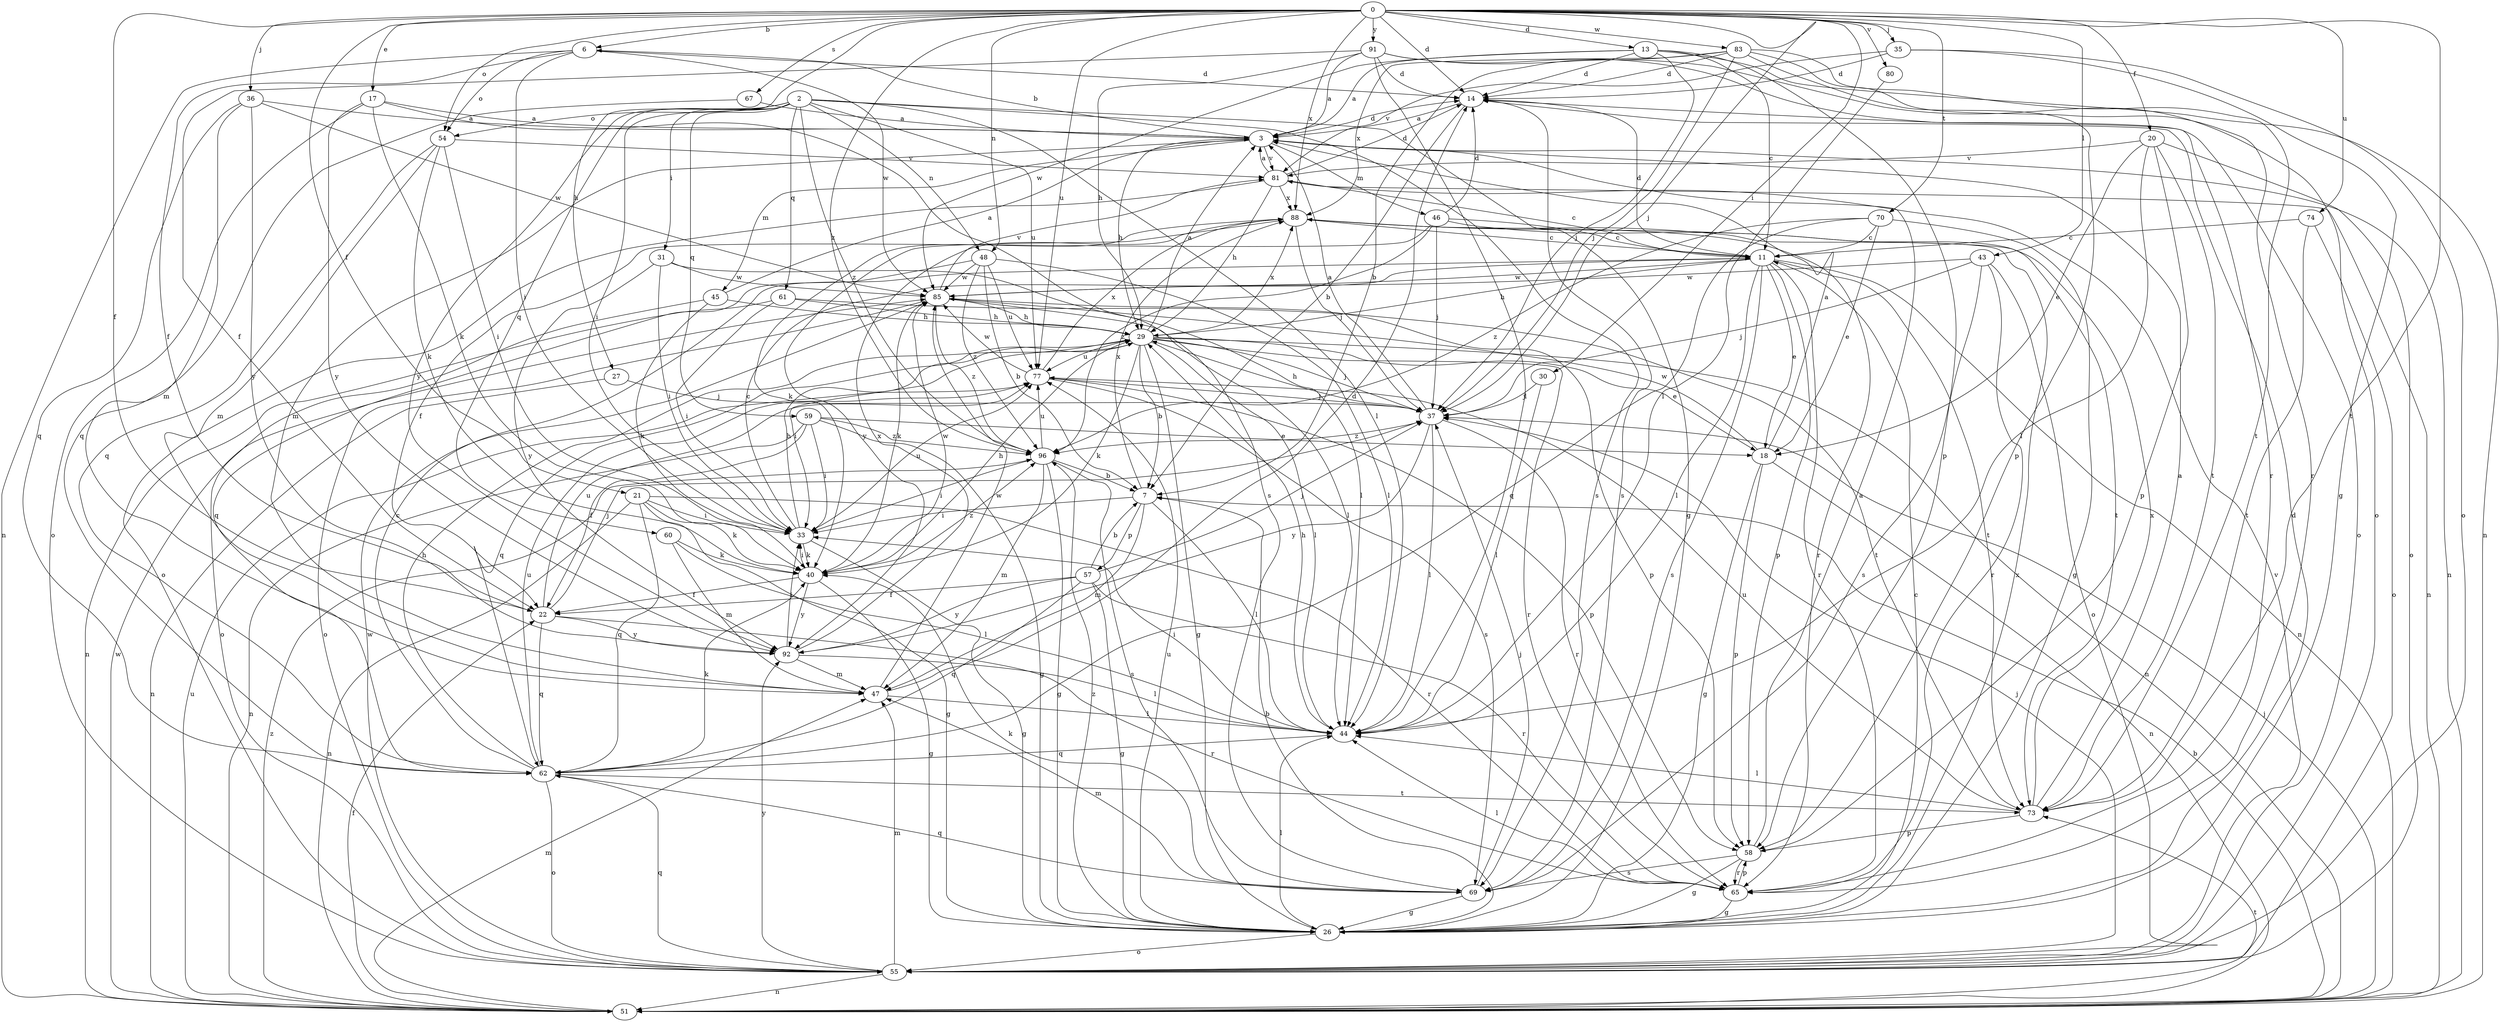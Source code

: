 strict digraph  {
0;
2;
3;
6;
7;
11;
13;
14;
17;
18;
20;
21;
22;
26;
27;
29;
30;
31;
33;
35;
36;
37;
40;
43;
44;
45;
46;
47;
48;
51;
54;
55;
57;
58;
59;
60;
61;
62;
65;
67;
69;
70;
73;
74;
77;
80;
81;
83;
85;
88;
91;
92;
96;
0 -> 6  [label=b];
0 -> 13  [label=d];
0 -> 14  [label=d];
0 -> 17  [label=e];
0 -> 20  [label=f];
0 -> 21  [label=f];
0 -> 22  [label=f];
0 -> 27  [label=h];
0 -> 30  [label=i];
0 -> 35  [label=j];
0 -> 36  [label=j];
0 -> 37  [label=j];
0 -> 43  [label=l];
0 -> 48  [label=n];
0 -> 54  [label=o];
0 -> 67  [label=s];
0 -> 70  [label=t];
0 -> 73  [label=t];
0 -> 74  [label=u];
0 -> 77  [label=u];
0 -> 80  [label=v];
0 -> 83  [label=w];
0 -> 88  [label=x];
0 -> 91  [label=y];
0 -> 96  [label=z];
2 -> 26  [label=g];
2 -> 31  [label=i];
2 -> 33  [label=i];
2 -> 44  [label=l];
2 -> 48  [label=n];
2 -> 54  [label=o];
2 -> 59  [label=q];
2 -> 60  [label=q];
2 -> 61  [label=q];
2 -> 69  [label=s];
2 -> 77  [label=u];
2 -> 92  [label=y];
2 -> 96  [label=z];
3 -> 6  [label=b];
3 -> 14  [label=d];
3 -> 29  [label=h];
3 -> 45  [label=m];
3 -> 46  [label=m];
3 -> 47  [label=m];
3 -> 51  [label=n];
3 -> 81  [label=v];
6 -> 14  [label=d];
6 -> 22  [label=f];
6 -> 33  [label=i];
6 -> 51  [label=n];
6 -> 54  [label=o];
6 -> 85  [label=w];
7 -> 33  [label=i];
7 -> 44  [label=l];
7 -> 47  [label=m];
7 -> 57  [label=p];
7 -> 88  [label=x];
11 -> 14  [label=d];
11 -> 18  [label=e];
11 -> 29  [label=h];
11 -> 44  [label=l];
11 -> 51  [label=n];
11 -> 58  [label=p];
11 -> 65  [label=r];
11 -> 69  [label=s];
11 -> 73  [label=t];
11 -> 85  [label=w];
13 -> 3  [label=a];
13 -> 11  [label=c];
13 -> 14  [label=d];
13 -> 37  [label=j];
13 -> 51  [label=n];
13 -> 58  [label=p];
13 -> 85  [label=w];
14 -> 3  [label=a];
14 -> 7  [label=b];
14 -> 55  [label=o];
14 -> 69  [label=s];
17 -> 3  [label=a];
17 -> 40  [label=k];
17 -> 55  [label=o];
17 -> 69  [label=s];
17 -> 92  [label=y];
18 -> 3  [label=a];
18 -> 26  [label=g];
18 -> 51  [label=n];
18 -> 58  [label=p];
18 -> 85  [label=w];
20 -> 18  [label=e];
20 -> 44  [label=l];
20 -> 55  [label=o];
20 -> 58  [label=p];
20 -> 73  [label=t];
20 -> 81  [label=v];
21 -> 26  [label=g];
21 -> 33  [label=i];
21 -> 40  [label=k];
21 -> 51  [label=n];
21 -> 62  [label=q];
21 -> 65  [label=r];
22 -> 37  [label=j];
22 -> 62  [label=q];
22 -> 65  [label=r];
22 -> 77  [label=u];
22 -> 92  [label=y];
26 -> 7  [label=b];
26 -> 11  [label=c];
26 -> 14  [label=d];
26 -> 44  [label=l];
26 -> 55  [label=o];
26 -> 77  [label=u];
26 -> 88  [label=x];
26 -> 96  [label=z];
27 -> 37  [label=j];
27 -> 51  [label=n];
29 -> 3  [label=a];
29 -> 7  [label=b];
29 -> 18  [label=e];
29 -> 26  [label=g];
29 -> 33  [label=i];
29 -> 37  [label=j];
29 -> 40  [label=k];
29 -> 44  [label=l];
29 -> 51  [label=n];
29 -> 62  [label=q];
29 -> 65  [label=r];
29 -> 77  [label=u];
29 -> 88  [label=x];
30 -> 37  [label=j];
30 -> 44  [label=l];
31 -> 33  [label=i];
31 -> 44  [label=l];
31 -> 85  [label=w];
31 -> 92  [label=y];
33 -> 11  [label=c];
33 -> 26  [label=g];
33 -> 29  [label=h];
33 -> 40  [label=k];
33 -> 77  [label=u];
35 -> 14  [label=d];
35 -> 26  [label=g];
35 -> 55  [label=o];
35 -> 81  [label=v];
36 -> 3  [label=a];
36 -> 47  [label=m];
36 -> 62  [label=q];
36 -> 85  [label=w];
36 -> 92  [label=y];
37 -> 3  [label=a];
37 -> 29  [label=h];
37 -> 44  [label=l];
37 -> 65  [label=r];
37 -> 92  [label=y];
37 -> 96  [label=z];
40 -> 22  [label=f];
40 -> 26  [label=g];
40 -> 29  [label=h];
40 -> 33  [label=i];
40 -> 85  [label=w];
40 -> 92  [label=y];
40 -> 96  [label=z];
43 -> 37  [label=j];
43 -> 55  [label=o];
43 -> 65  [label=r];
43 -> 69  [label=s];
43 -> 85  [label=w];
44 -> 29  [label=h];
44 -> 33  [label=i];
44 -> 62  [label=q];
45 -> 3  [label=a];
45 -> 29  [label=h];
45 -> 40  [label=k];
45 -> 55  [label=o];
46 -> 11  [label=c];
46 -> 14  [label=d];
46 -> 22  [label=f];
46 -> 37  [label=j];
46 -> 73  [label=t];
46 -> 96  [label=z];
47 -> 14  [label=d];
47 -> 44  [label=l];
47 -> 85  [label=w];
48 -> 7  [label=b];
48 -> 44  [label=l];
48 -> 62  [label=q];
48 -> 77  [label=u];
48 -> 85  [label=w];
48 -> 96  [label=z];
51 -> 7  [label=b];
51 -> 22  [label=f];
51 -> 37  [label=j];
51 -> 47  [label=m];
51 -> 73  [label=t];
51 -> 77  [label=u];
51 -> 85  [label=w];
51 -> 96  [label=z];
54 -> 33  [label=i];
54 -> 40  [label=k];
54 -> 47  [label=m];
54 -> 62  [label=q];
54 -> 81  [label=v];
55 -> 37  [label=j];
55 -> 47  [label=m];
55 -> 51  [label=n];
55 -> 62  [label=q];
55 -> 81  [label=v];
55 -> 85  [label=w];
55 -> 92  [label=y];
57 -> 7  [label=b];
57 -> 22  [label=f];
57 -> 26  [label=g];
57 -> 37  [label=j];
57 -> 62  [label=q];
57 -> 65  [label=r];
57 -> 92  [label=y];
58 -> 3  [label=a];
58 -> 26  [label=g];
58 -> 65  [label=r];
58 -> 69  [label=s];
59 -> 18  [label=e];
59 -> 22  [label=f];
59 -> 26  [label=g];
59 -> 33  [label=i];
59 -> 51  [label=n];
59 -> 96  [label=z];
60 -> 40  [label=k];
60 -> 44  [label=l];
60 -> 47  [label=m];
61 -> 29  [label=h];
61 -> 33  [label=i];
61 -> 51  [label=n];
61 -> 73  [label=t];
62 -> 11  [label=c];
62 -> 29  [label=h];
62 -> 40  [label=k];
62 -> 55  [label=o];
62 -> 73  [label=t];
62 -> 77  [label=u];
65 -> 26  [label=g];
65 -> 44  [label=l];
65 -> 58  [label=p];
67 -> 3  [label=a];
67 -> 62  [label=q];
69 -> 26  [label=g];
69 -> 37  [label=j];
69 -> 40  [label=k];
69 -> 47  [label=m];
69 -> 62  [label=q];
70 -> 11  [label=c];
70 -> 18  [label=e];
70 -> 26  [label=g];
70 -> 62  [label=q];
70 -> 96  [label=z];
73 -> 3  [label=a];
73 -> 44  [label=l];
73 -> 58  [label=p];
73 -> 77  [label=u];
73 -> 88  [label=x];
74 -> 11  [label=c];
74 -> 55  [label=o];
74 -> 73  [label=t];
77 -> 37  [label=j];
77 -> 58  [label=p];
77 -> 69  [label=s];
77 -> 85  [label=w];
77 -> 88  [label=x];
80 -> 44  [label=l];
81 -> 3  [label=a];
81 -> 11  [label=c];
81 -> 14  [label=d];
81 -> 29  [label=h];
81 -> 51  [label=n];
81 -> 55  [label=o];
81 -> 88  [label=x];
83 -> 7  [label=b];
83 -> 14  [label=d];
83 -> 37  [label=j];
83 -> 58  [label=p];
83 -> 65  [label=r];
83 -> 73  [label=t];
83 -> 88  [label=x];
85 -> 29  [label=h];
85 -> 40  [label=k];
85 -> 44  [label=l];
85 -> 55  [label=o];
85 -> 58  [label=p];
85 -> 81  [label=v];
85 -> 96  [label=z];
88 -> 11  [label=c];
88 -> 37  [label=j];
88 -> 40  [label=k];
88 -> 65  [label=r];
88 -> 92  [label=y];
91 -> 3  [label=a];
91 -> 14  [label=d];
91 -> 22  [label=f];
91 -> 29  [label=h];
91 -> 44  [label=l];
91 -> 55  [label=o];
91 -> 65  [label=r];
92 -> 33  [label=i];
92 -> 44  [label=l];
92 -> 47  [label=m];
92 -> 88  [label=x];
96 -> 7  [label=b];
96 -> 26  [label=g];
96 -> 33  [label=i];
96 -> 47  [label=m];
96 -> 69  [label=s];
96 -> 77  [label=u];
}

